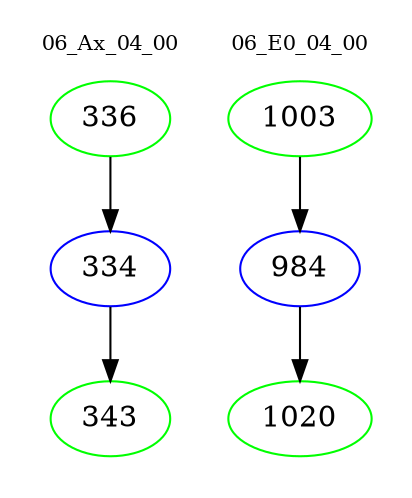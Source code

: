 digraph{
subgraph cluster_0 {
color = white
label = "06_Ax_04_00";
fontsize=10;
T0_336 [label="336", color="green"]
T0_336 -> T0_334 [color="black"]
T0_334 [label="334", color="blue"]
T0_334 -> T0_343 [color="black"]
T0_343 [label="343", color="green"]
}
subgraph cluster_1 {
color = white
label = "06_E0_04_00";
fontsize=10;
T1_1003 [label="1003", color="green"]
T1_1003 -> T1_984 [color="black"]
T1_984 [label="984", color="blue"]
T1_984 -> T1_1020 [color="black"]
T1_1020 [label="1020", color="green"]
}
}
